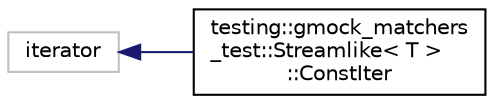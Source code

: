 digraph "クラス階層図"
{
  edge [fontname="Helvetica",fontsize="10",labelfontname="Helvetica",labelfontsize="10"];
  node [fontname="Helvetica",fontsize="10",shape=record];
  rankdir="LR";
  Node586 [label="iterator",height=0.2,width=0.4,color="grey75", fillcolor="white", style="filled"];
  Node586 -> Node0 [dir="back",color="midnightblue",fontsize="10",style="solid",fontname="Helvetica"];
  Node0 [label="testing::gmock_matchers\l_test::Streamlike\< T \>\l::ConstIter",height=0.2,width=0.4,color="black", fillcolor="white", style="filled",URL="$d2/dbb/classtesting_1_1gmock__matchers__test_1_1_streamlike_1_1_const_iter.html"];
}
